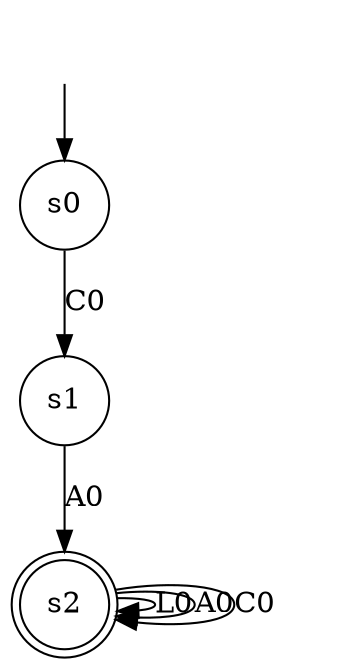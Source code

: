 digraph "output/spec_dfa" {
s0 [label=s0, shape=circle];
s1 [label=s1, shape=circle];
s2 [label=s2, shape=doublecircle];
s0 -> s1  [label=C0];
s1 -> s2  [label=A0];
s2 -> s2  [label=L0];
s2 -> s2  [label=A0];
s2 -> s2  [label=C0];

__start0 [label="", shape=none];
__start0 -> s0  [label=""];
}
